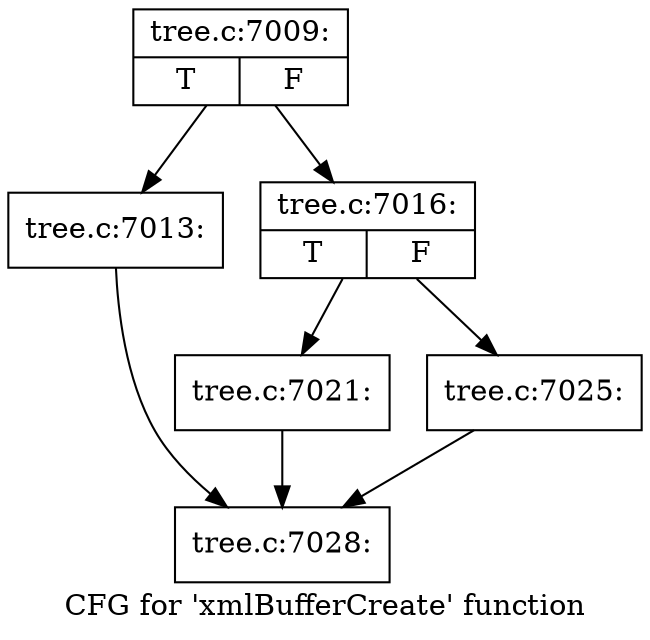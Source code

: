 digraph "CFG for 'xmlBufferCreate' function" {
	label="CFG for 'xmlBufferCreate' function";

	Node0x4663d20 [shape=record,label="{tree.c:7009:|{<s0>T|<s1>F}}"];
	Node0x4663d20 -> Node0x4663a40;
	Node0x4663d20 -> Node0x4663a90;
	Node0x4663a40 [shape=record,label="{tree.c:7013:}"];
	Node0x4663a40 -> Node0x465ed60;
	Node0x4663a90 [shape=record,label="{tree.c:7016:|{<s0>T|<s1>F}}"];
	Node0x4663a90 -> Node0x4665ae0;
	Node0x4663a90 -> Node0x4666650;
	Node0x4665ae0 [shape=record,label="{tree.c:7021:}"];
	Node0x4665ae0 -> Node0x465ed60;
	Node0x4666650 [shape=record,label="{tree.c:7025:}"];
	Node0x4666650 -> Node0x465ed60;
	Node0x465ed60 [shape=record,label="{tree.c:7028:}"];
}
